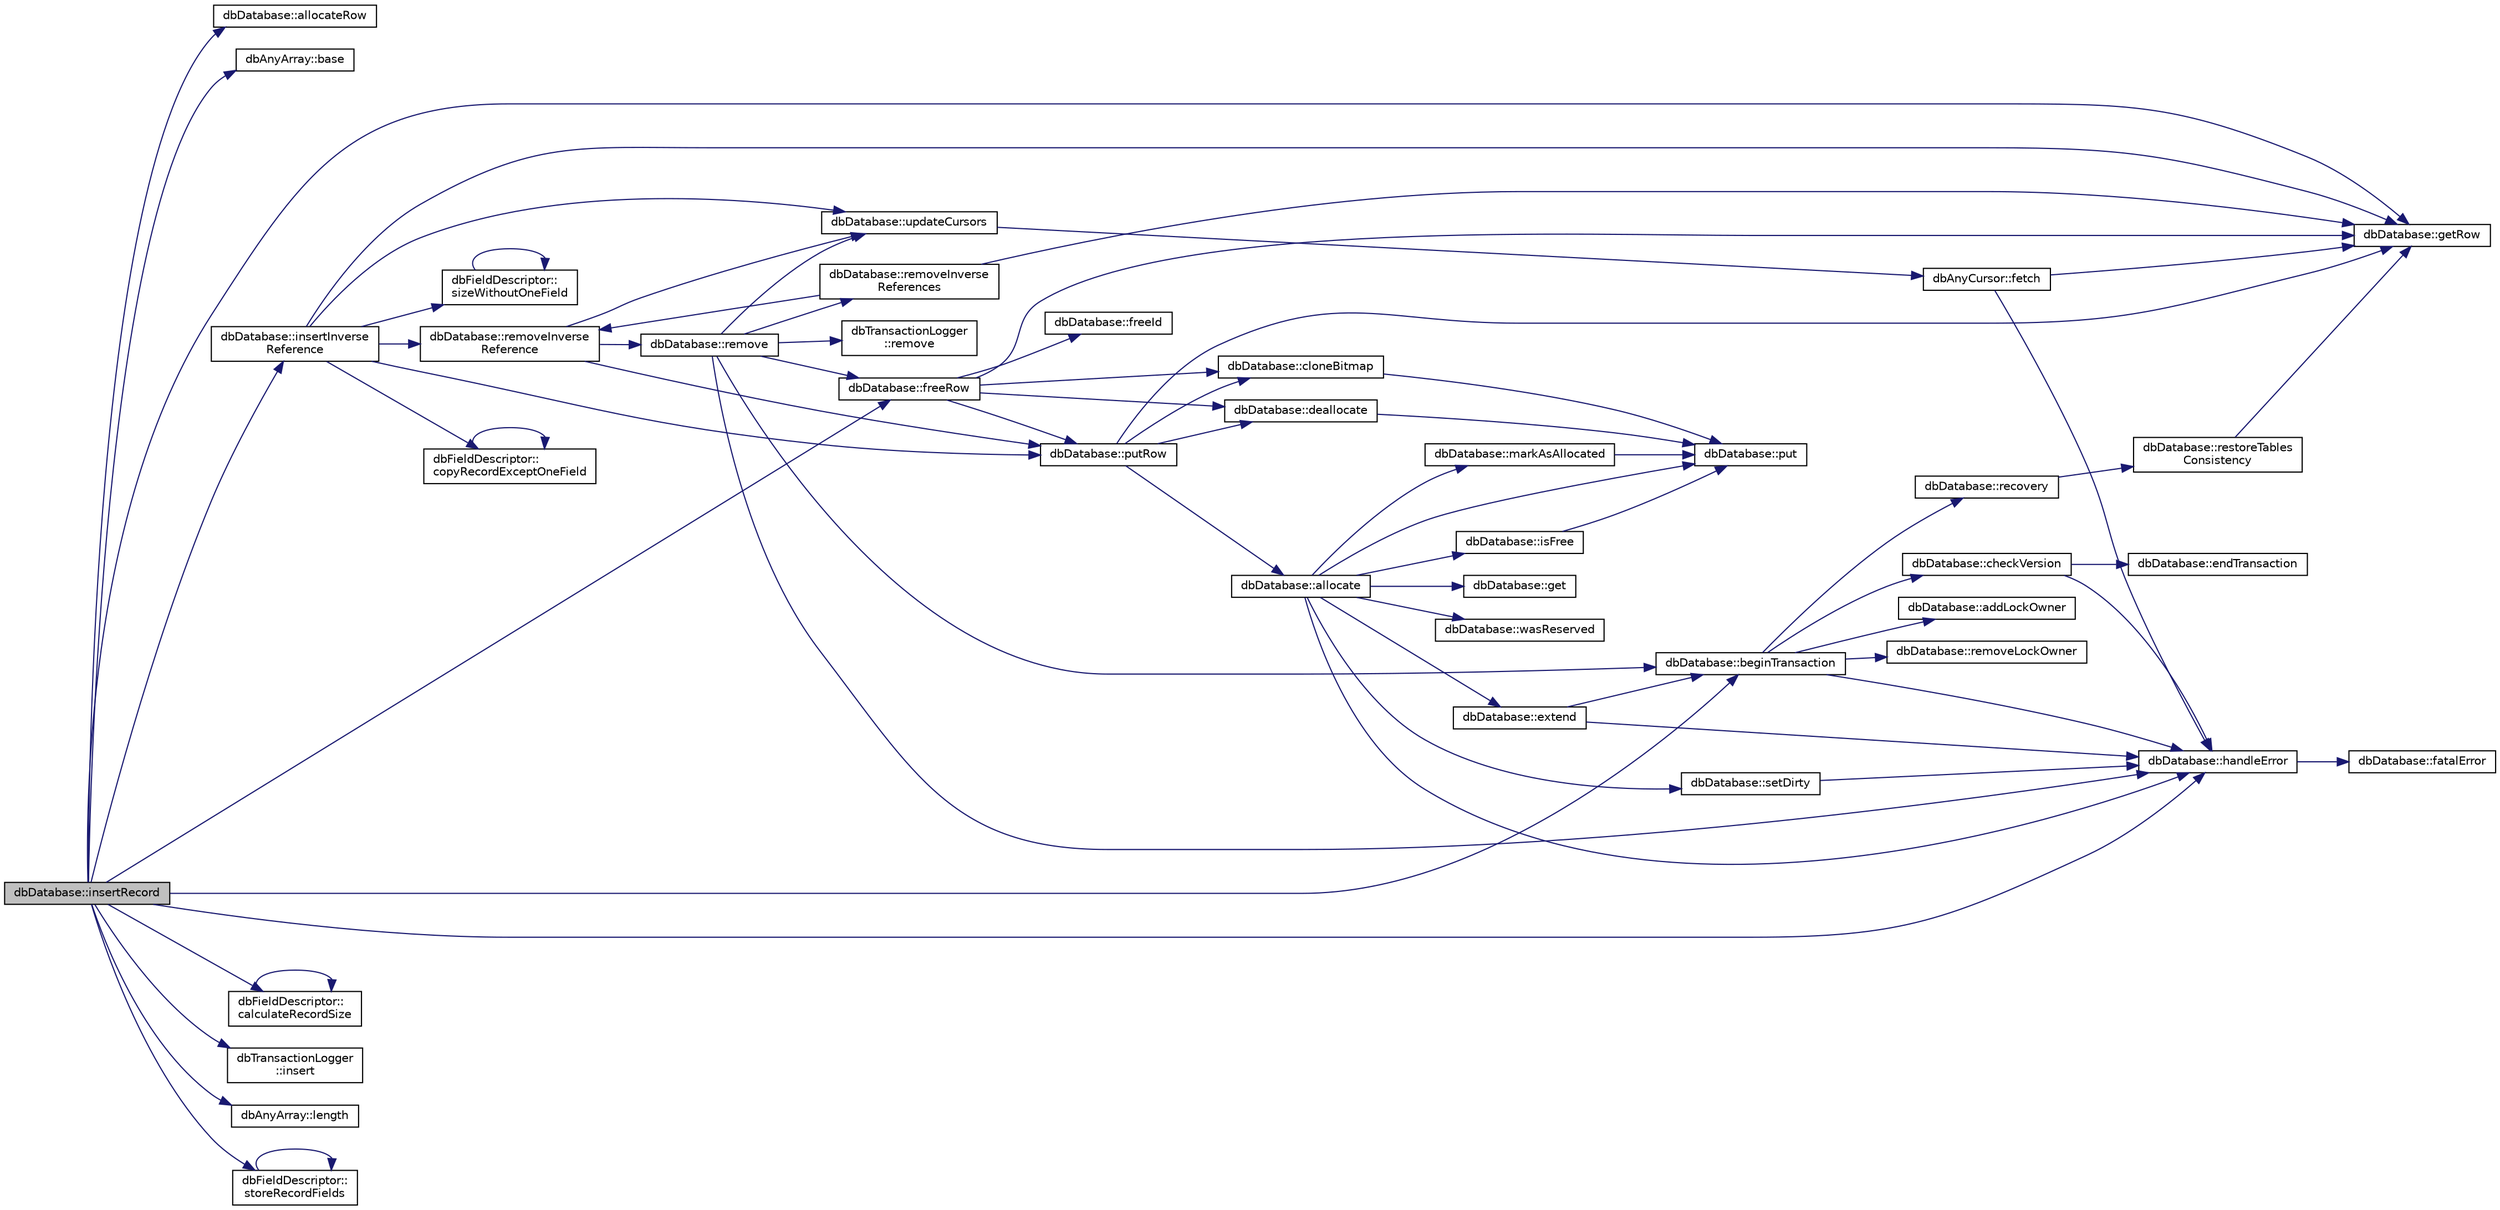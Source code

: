 digraph "dbDatabase::insertRecord"
{
 // INTERACTIVE_SVG=YES
 // LATEX_PDF_SIZE
  edge [fontname="Helvetica",fontsize="10",labelfontname="Helvetica",labelfontsize="10"];
  node [fontname="Helvetica",fontsize="10",shape=record];
  rankdir="LR";
  Node1 [label="dbDatabase::insertRecord",height=0.2,width=0.4,color="black", fillcolor="grey75", style="filled", fontcolor="black",tooltip=" "];
  Node1 -> Node2 [color="midnightblue",fontsize="10",style="solid",fontname="Helvetica"];
  Node2 [label="dbDatabase::allocateRow",height=0.2,width=0.4,color="black", fillcolor="white", style="filled",URL="$classdbDatabase.html#a56838815ecf19269f58d19de695a2e7a",tooltip=" "];
  Node1 -> Node3 [color="midnightblue",fontsize="10",style="solid",fontname="Helvetica"];
  Node3 [label="dbAnyArray::base",height=0.2,width=0.4,color="black", fillcolor="white", style="filled",URL="$classdbAnyArray.html#a1ff777161409e1f32472b5ea4ef9e760",tooltip=" "];
  Node1 -> Node4 [color="midnightblue",fontsize="10",style="solid",fontname="Helvetica"];
  Node4 [label="dbDatabase::beginTransaction",height=0.2,width=0.4,color="black", fillcolor="white", style="filled",URL="$classdbDatabase.html#a67382226e535f25d8ea41e1a4a29c979",tooltip=" "];
  Node4 -> Node5 [color="midnightblue",fontsize="10",style="solid",fontname="Helvetica"];
  Node5 [label="dbDatabase::addLockOwner",height=0.2,width=0.4,color="black", fillcolor="white", style="filled",URL="$classdbDatabase.html#addf99cfff85de35ed30a025b8f892818",tooltip=" "];
  Node4 -> Node6 [color="midnightblue",fontsize="10",style="solid",fontname="Helvetica"];
  Node6 [label="dbDatabase::checkVersion",height=0.2,width=0.4,color="black", fillcolor="white", style="filled",URL="$classdbDatabase.html#a78274dd5406831e1a481ffdc5eaa0f16",tooltip=" "];
  Node6 -> Node7 [color="midnightblue",fontsize="10",style="solid",fontname="Helvetica"];
  Node7 [label="dbDatabase::endTransaction",height=0.2,width=0.4,color="black", fillcolor="white", style="filled",URL="$classdbDatabase.html#a9acf4cd1d0bb15ff2c5f9d39549d2ee3",tooltip=" "];
  Node6 -> Node8 [color="midnightblue",fontsize="10",style="solid",fontname="Helvetica"];
  Node8 [label="dbDatabase::handleError",height=0.2,width=0.4,color="black", fillcolor="white", style="filled",URL="$classdbDatabase.html#a239cb01cd3eee54d5ae50763259037c8",tooltip=" "];
  Node8 -> Node9 [color="midnightblue",fontsize="10",style="solid",fontname="Helvetica"];
  Node9 [label="dbDatabase::fatalError",height=0.2,width=0.4,color="black", fillcolor="white", style="filled",URL="$classdbDatabase.html#a7ae83e7bc84e4a52e34b6ed821ee05fd",tooltip=" "];
  Node4 -> Node8 [color="midnightblue",fontsize="10",style="solid",fontname="Helvetica"];
  Node4 -> Node10 [color="midnightblue",fontsize="10",style="solid",fontname="Helvetica"];
  Node10 [label="dbDatabase::recovery",height=0.2,width=0.4,color="black", fillcolor="white", style="filled",URL="$classdbDatabase.html#a5154bf2d07f0f7fa55752ad992d41dd4",tooltip=" "];
  Node10 -> Node11 [color="midnightblue",fontsize="10",style="solid",fontname="Helvetica"];
  Node11 [label="dbDatabase::restoreTables\lConsistency",height=0.2,width=0.4,color="black", fillcolor="white", style="filled",URL="$classdbDatabase.html#a3b5a75006ec8ddb05076fe2b058a9791",tooltip=" "];
  Node11 -> Node12 [color="midnightblue",fontsize="10",style="solid",fontname="Helvetica"];
  Node12 [label="dbDatabase::getRow",height=0.2,width=0.4,color="black", fillcolor="white", style="filled",URL="$classdbDatabase.html#a7bff04ecc071c89a2e9d27fda8cd326e",tooltip=" "];
  Node4 -> Node13 [color="midnightblue",fontsize="10",style="solid",fontname="Helvetica"];
  Node13 [label="dbDatabase::removeLockOwner",height=0.2,width=0.4,color="black", fillcolor="white", style="filled",URL="$classdbDatabase.html#a813899e7266817ae8bbd08efb18512f5",tooltip=" "];
  Node1 -> Node14 [color="midnightblue",fontsize="10",style="solid",fontname="Helvetica"];
  Node14 [label="dbFieldDescriptor::\lcalculateRecordSize",height=0.2,width=0.4,color="black", fillcolor="white", style="filled",URL="$classdbFieldDescriptor.html#af0211fd477fcc80a6cdb39387ebe12b8",tooltip=" "];
  Node14 -> Node14 [color="midnightblue",fontsize="10",style="solid",fontname="Helvetica"];
  Node1 -> Node15 [color="midnightblue",fontsize="10",style="solid",fontname="Helvetica"];
  Node15 [label="dbDatabase::freeRow",height=0.2,width=0.4,color="black", fillcolor="white", style="filled",URL="$classdbDatabase.html#a2bb0f17e4fc0179d10e160aa38b3a7ca",tooltip=" "];
  Node15 -> Node16 [color="midnightblue",fontsize="10",style="solid",fontname="Helvetica"];
  Node16 [label="dbDatabase::cloneBitmap",height=0.2,width=0.4,color="black", fillcolor="white", style="filled",URL="$classdbDatabase.html#a4bc62f8de139a5889c3eb1a5805246e8",tooltip=" "];
  Node16 -> Node17 [color="midnightblue",fontsize="10",style="solid",fontname="Helvetica"];
  Node17 [label="dbDatabase::put",height=0.2,width=0.4,color="black", fillcolor="white", style="filled",URL="$classdbDatabase.html#a8e762278f8441f945fb1251cfa337a9b",tooltip=" "];
  Node15 -> Node18 [color="midnightblue",fontsize="10",style="solid",fontname="Helvetica"];
  Node18 [label="dbDatabase::deallocate",height=0.2,width=0.4,color="black", fillcolor="white", style="filled",URL="$classdbDatabase.html#a2dd6cab1f292e3eb992755c466f9da58",tooltip=" "];
  Node18 -> Node17 [color="midnightblue",fontsize="10",style="solid",fontname="Helvetica"];
  Node15 -> Node19 [color="midnightblue",fontsize="10",style="solid",fontname="Helvetica"];
  Node19 [label="dbDatabase::freeId",height=0.2,width=0.4,color="black", fillcolor="white", style="filled",URL="$classdbDatabase.html#a9da75bf466b9ac8cd620ab6c61e28b58",tooltip=" "];
  Node15 -> Node12 [color="midnightblue",fontsize="10",style="solid",fontname="Helvetica"];
  Node15 -> Node20 [color="midnightblue",fontsize="10",style="solid",fontname="Helvetica"];
  Node20 [label="dbDatabase::putRow",height=0.2,width=0.4,color="black", fillcolor="white", style="filled",URL="$classdbDatabase.html#af0c69119b136ded719412ceb3d34a322",tooltip=" "];
  Node20 -> Node21 [color="midnightblue",fontsize="10",style="solid",fontname="Helvetica"];
  Node21 [label="dbDatabase::allocate",height=0.2,width=0.4,color="black", fillcolor="white", style="filled",URL="$classdbDatabase.html#a1dc9f3bd14614f803e622fe974f5ccee",tooltip=" "];
  Node21 -> Node22 [color="midnightblue",fontsize="10",style="solid",fontname="Helvetica"];
  Node22 [label="dbDatabase::extend",height=0.2,width=0.4,color="black", fillcolor="white", style="filled",URL="$classdbDatabase.html#a0566e6d9d4166ae35199459d4466f192",tooltip=" "];
  Node22 -> Node4 [color="midnightblue",fontsize="10",style="solid",fontname="Helvetica"];
  Node22 -> Node8 [color="midnightblue",fontsize="10",style="solid",fontname="Helvetica"];
  Node21 -> Node23 [color="midnightblue",fontsize="10",style="solid",fontname="Helvetica"];
  Node23 [label="dbDatabase::get",height=0.2,width=0.4,color="black", fillcolor="white", style="filled",URL="$classdbDatabase.html#a0f15caecea63b2da73defcf52b9731e6",tooltip=" "];
  Node21 -> Node8 [color="midnightblue",fontsize="10",style="solid",fontname="Helvetica"];
  Node21 -> Node24 [color="midnightblue",fontsize="10",style="solid",fontname="Helvetica"];
  Node24 [label="dbDatabase::isFree",height=0.2,width=0.4,color="black", fillcolor="white", style="filled",URL="$classdbDatabase.html#a151af1acf48a814d05b8cce5e5e510ec",tooltip=" "];
  Node24 -> Node17 [color="midnightblue",fontsize="10",style="solid",fontname="Helvetica"];
  Node21 -> Node25 [color="midnightblue",fontsize="10",style="solid",fontname="Helvetica"];
  Node25 [label="dbDatabase::markAsAllocated",height=0.2,width=0.4,color="black", fillcolor="white", style="filled",URL="$classdbDatabase.html#a72ee036a9ba7964eea364e3505fad369",tooltip=" "];
  Node25 -> Node17 [color="midnightblue",fontsize="10",style="solid",fontname="Helvetica"];
  Node21 -> Node17 [color="midnightblue",fontsize="10",style="solid",fontname="Helvetica"];
  Node21 -> Node26 [color="midnightblue",fontsize="10",style="solid",fontname="Helvetica"];
  Node26 [label="dbDatabase::setDirty",height=0.2,width=0.4,color="black", fillcolor="white", style="filled",URL="$classdbDatabase.html#a53b3cef65260865e54b0a965c31cbd24",tooltip=" "];
  Node26 -> Node8 [color="midnightblue",fontsize="10",style="solid",fontname="Helvetica"];
  Node21 -> Node27 [color="midnightblue",fontsize="10",style="solid",fontname="Helvetica"];
  Node27 [label="dbDatabase::wasReserved",height=0.2,width=0.4,color="black", fillcolor="white", style="filled",URL="$classdbDatabase.html#a67c9f35342e402223106dfe5459c0835",tooltip=" "];
  Node20 -> Node16 [color="midnightblue",fontsize="10",style="solid",fontname="Helvetica"];
  Node20 -> Node18 [color="midnightblue",fontsize="10",style="solid",fontname="Helvetica"];
  Node20 -> Node12 [color="midnightblue",fontsize="10",style="solid",fontname="Helvetica"];
  Node1 -> Node12 [color="midnightblue",fontsize="10",style="solid",fontname="Helvetica"];
  Node1 -> Node8 [color="midnightblue",fontsize="10",style="solid",fontname="Helvetica"];
  Node1 -> Node28 [color="midnightblue",fontsize="10",style="solid",fontname="Helvetica"];
  Node28 [label="dbTransactionLogger\l::insert",height=0.2,width=0.4,color="black", fillcolor="white", style="filled",URL="$classdbTransactionLogger.html#ad87ad43273b0dcc60a15d3484708f55f",tooltip=" "];
  Node1 -> Node29 [color="midnightblue",fontsize="10",style="solid",fontname="Helvetica"];
  Node29 [label="dbDatabase::insertInverse\lReference",height=0.2,width=0.4,color="black", fillcolor="white", style="filled",URL="$classdbDatabase.html#a6bf2358ecc970b0eca70ced93c2e825e",tooltip=" "];
  Node29 -> Node30 [color="midnightblue",fontsize="10",style="solid",fontname="Helvetica"];
  Node30 [label="dbFieldDescriptor::\lcopyRecordExceptOneField",height=0.2,width=0.4,color="black", fillcolor="white", style="filled",URL="$classdbFieldDescriptor.html#ab3a085432d04952a194973445011a072",tooltip=" "];
  Node30 -> Node30 [color="midnightblue",fontsize="10",style="solid",fontname="Helvetica"];
  Node29 -> Node12 [color="midnightblue",fontsize="10",style="solid",fontname="Helvetica"];
  Node29 -> Node20 [color="midnightblue",fontsize="10",style="solid",fontname="Helvetica"];
  Node29 -> Node31 [color="midnightblue",fontsize="10",style="solid",fontname="Helvetica"];
  Node31 [label="dbDatabase::removeInverse\lReference",height=0.2,width=0.4,color="black", fillcolor="white", style="filled",URL="$classdbDatabase.html#a5d97827e01d0a3576409f1c68f1c3b78",tooltip=" "];
  Node31 -> Node20 [color="midnightblue",fontsize="10",style="solid",fontname="Helvetica"];
  Node31 -> Node32 [color="midnightblue",fontsize="10",style="solid",fontname="Helvetica"];
  Node32 [label="dbDatabase::remove",height=0.2,width=0.4,color="black", fillcolor="white", style="filled",URL="$classdbDatabase.html#a43d95dcca86929a38385e913b6d82d34",tooltip=" "];
  Node32 -> Node4 [color="midnightblue",fontsize="10",style="solid",fontname="Helvetica"];
  Node32 -> Node15 [color="midnightblue",fontsize="10",style="solid",fontname="Helvetica"];
  Node32 -> Node8 [color="midnightblue",fontsize="10",style="solid",fontname="Helvetica"];
  Node32 -> Node33 [color="midnightblue",fontsize="10",style="solid",fontname="Helvetica"];
  Node33 [label="dbTransactionLogger\l::remove",height=0.2,width=0.4,color="black", fillcolor="white", style="filled",URL="$classdbTransactionLogger.html#a09b245506cd96eb119852b6e95dcc56a",tooltip=" "];
  Node32 -> Node34 [color="midnightblue",fontsize="10",style="solid",fontname="Helvetica"];
  Node34 [label="dbDatabase::removeInverse\lReferences",height=0.2,width=0.4,color="black", fillcolor="white", style="filled",URL="$classdbDatabase.html#a8bfc7b7c8d974458643050db1862e2b9",tooltip=" "];
  Node34 -> Node12 [color="midnightblue",fontsize="10",style="solid",fontname="Helvetica"];
  Node34 -> Node31 [color="midnightblue",fontsize="10",style="solid",fontname="Helvetica"];
  Node32 -> Node35 [color="midnightblue",fontsize="10",style="solid",fontname="Helvetica"];
  Node35 [label="dbDatabase::updateCursors",height=0.2,width=0.4,color="black", fillcolor="white", style="filled",URL="$classdbDatabase.html#a46470691a99cdc9d4583e33239376970",tooltip=" "];
  Node35 -> Node36 [color="midnightblue",fontsize="10",style="solid",fontname="Helvetica"];
  Node36 [label="dbAnyCursor::fetch",height=0.2,width=0.4,color="black", fillcolor="white", style="filled",URL="$classdbAnyCursor.html#a301d358cdea3a4bd335ded1c6a62c3eb",tooltip=" "];
  Node36 -> Node12 [color="midnightblue",fontsize="10",style="solid",fontname="Helvetica"];
  Node36 -> Node8 [color="midnightblue",fontsize="10",style="solid",fontname="Helvetica"];
  Node31 -> Node35 [color="midnightblue",fontsize="10",style="solid",fontname="Helvetica"];
  Node29 -> Node37 [color="midnightblue",fontsize="10",style="solid",fontname="Helvetica"];
  Node37 [label="dbFieldDescriptor::\lsizeWithoutOneField",height=0.2,width=0.4,color="black", fillcolor="white", style="filled",URL="$classdbFieldDescriptor.html#ac2cf3d39ca93f7ee65f4603d163837ff",tooltip=" "];
  Node37 -> Node37 [color="midnightblue",fontsize="10",style="solid",fontname="Helvetica"];
  Node29 -> Node35 [color="midnightblue",fontsize="10",style="solid",fontname="Helvetica"];
  Node1 -> Node38 [color="midnightblue",fontsize="10",style="solid",fontname="Helvetica"];
  Node38 [label="dbAnyArray::length",height=0.2,width=0.4,color="black", fillcolor="white", style="filled",URL="$classdbAnyArray.html#a0bfe69cb50222ffb09af324af1dbc0a6",tooltip=" "];
  Node1 -> Node39 [color="midnightblue",fontsize="10",style="solid",fontname="Helvetica"];
  Node39 [label="dbFieldDescriptor::\lstoreRecordFields",height=0.2,width=0.4,color="black", fillcolor="white", style="filled",URL="$classdbFieldDescriptor.html#aa4dc7ce2ad8512e418f5fd5c424d0669",tooltip=" "];
  Node39 -> Node39 [color="midnightblue",fontsize="10",style="solid",fontname="Helvetica"];
}
